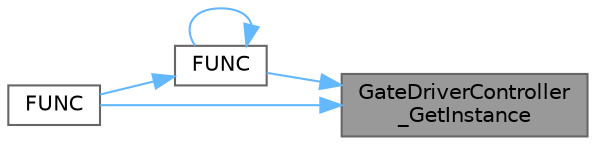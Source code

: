 digraph "GateDriverController_GetInstance"
{
 // LATEX_PDF_SIZE
  bgcolor="transparent";
  edge [fontname=Helvetica,fontsize=10,labelfontname=Helvetica,labelfontsize=10];
  node [fontname=Helvetica,fontsize=10,shape=box,height=0.2,width=0.4];
  rankdir="RL";
  Node1 [id="Node000001",label="GateDriverController\l_GetInstance",height=0.2,width=0.4,color="gray40", fillcolor="grey60", style="filled", fontcolor="black",tooltip="Public function to access the Gate Driver Controller instance."];
  Node1 -> Node2 [id="edge1_Node000001_Node000002",dir="back",color="steelblue1",style="solid",tooltip=" "];
  Node2 [id="Node000002",label="FUNC",height=0.2,width=0.4,color="grey40", fillcolor="white", style="filled",URL="$_gate_driver_controller__ru_initialisation_8c.html#a2ba1eb334554714fcd6ce32bb91fd781",tooltip="Initialization runnable for the Gate Driver Controller."];
  Node2 -> Node2 [id="edge2_Node000002_Node000002",dir="back",color="steelblue1",style="solid",tooltip=" "];
  Node2 -> Node3 [id="edge3_Node000002_Node000003",dir="back",color="steelblue1",style="solid",tooltip=" "];
  Node3 [id="Node000003",label="FUNC",height=0.2,width=0.4,color="grey40", fillcolor="white", style="filled",URL="$_gate_driver_controller__ru_refresh_8c.html#ae17ce8db3f9e86d6fac69fac3635cf26",tooltip="Refresh runnable for the Gate Driver Controller."];
  Node1 -> Node3 [id="edge4_Node000001_Node000003",dir="back",color="steelblue1",style="solid",tooltip=" "];
}

